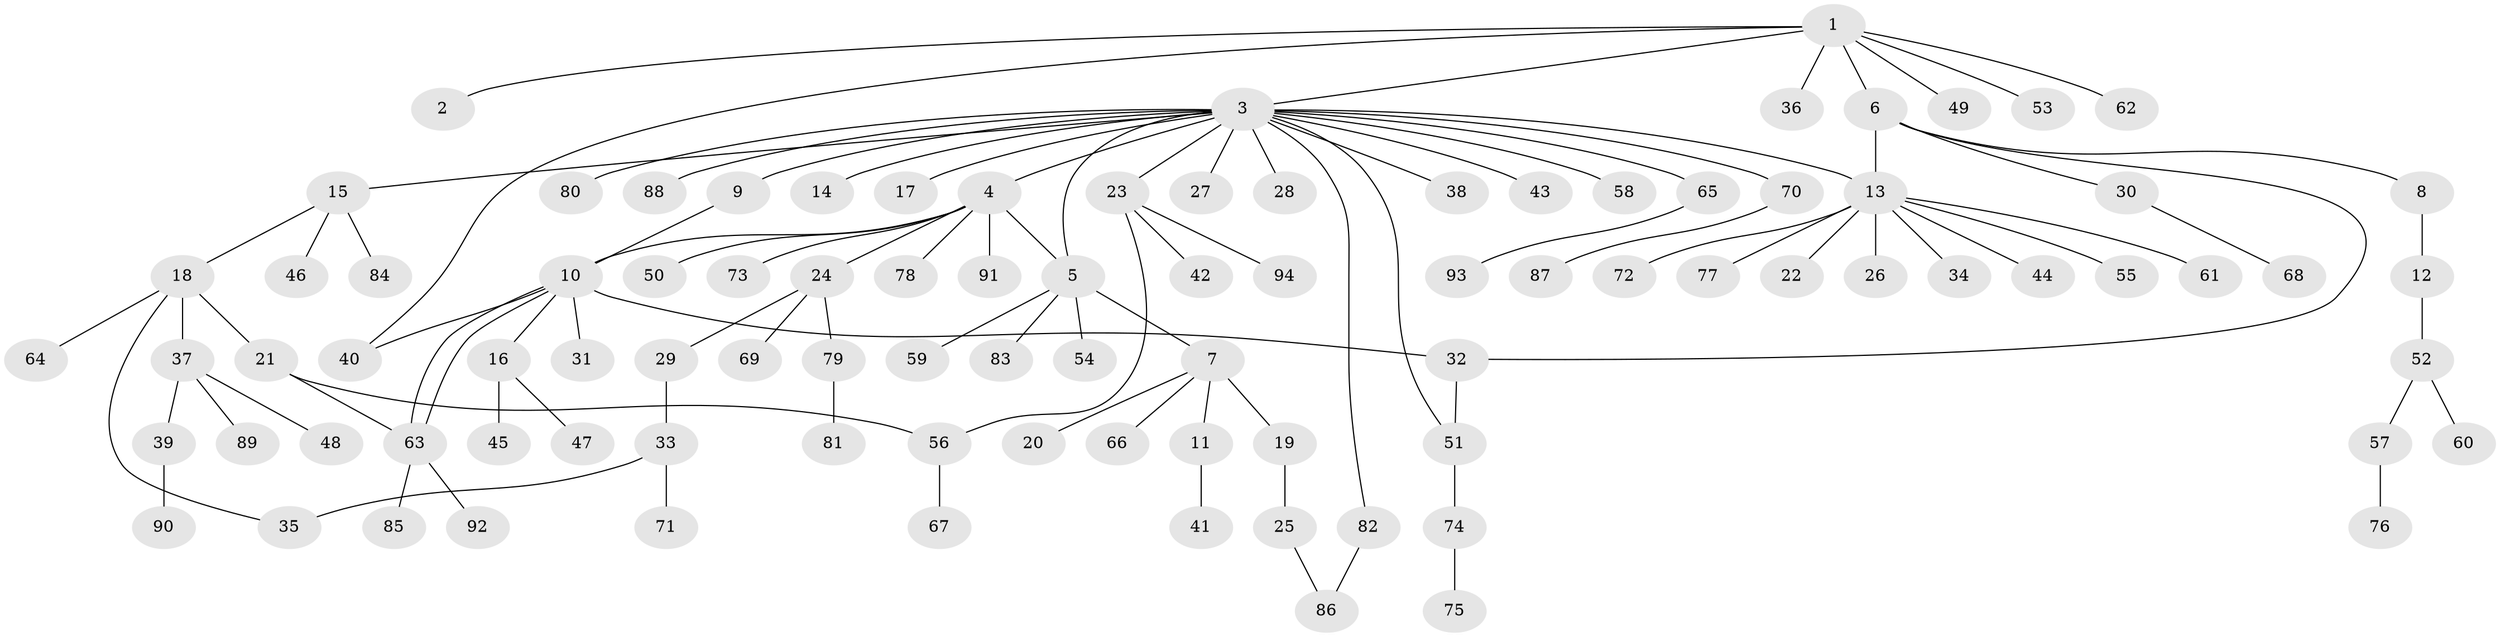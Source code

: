 // Generated by graph-tools (version 1.1) at 2025/26/03/09/25 03:26:05]
// undirected, 94 vertices, 104 edges
graph export_dot {
graph [start="1"]
  node [color=gray90,style=filled];
  1;
  2;
  3;
  4;
  5;
  6;
  7;
  8;
  9;
  10;
  11;
  12;
  13;
  14;
  15;
  16;
  17;
  18;
  19;
  20;
  21;
  22;
  23;
  24;
  25;
  26;
  27;
  28;
  29;
  30;
  31;
  32;
  33;
  34;
  35;
  36;
  37;
  38;
  39;
  40;
  41;
  42;
  43;
  44;
  45;
  46;
  47;
  48;
  49;
  50;
  51;
  52;
  53;
  54;
  55;
  56;
  57;
  58;
  59;
  60;
  61;
  62;
  63;
  64;
  65;
  66;
  67;
  68;
  69;
  70;
  71;
  72;
  73;
  74;
  75;
  76;
  77;
  78;
  79;
  80;
  81;
  82;
  83;
  84;
  85;
  86;
  87;
  88;
  89;
  90;
  91;
  92;
  93;
  94;
  1 -- 2;
  1 -- 3;
  1 -- 6;
  1 -- 36;
  1 -- 40;
  1 -- 49;
  1 -- 53;
  1 -- 62;
  3 -- 4;
  3 -- 5;
  3 -- 9;
  3 -- 13;
  3 -- 14;
  3 -- 15;
  3 -- 17;
  3 -- 23;
  3 -- 27;
  3 -- 28;
  3 -- 38;
  3 -- 43;
  3 -- 51;
  3 -- 58;
  3 -- 65;
  3 -- 70;
  3 -- 80;
  3 -- 82;
  3 -- 88;
  4 -- 5;
  4 -- 10;
  4 -- 24;
  4 -- 50;
  4 -- 73;
  4 -- 78;
  4 -- 91;
  5 -- 7;
  5 -- 54;
  5 -- 59;
  5 -- 83;
  6 -- 8;
  6 -- 13;
  6 -- 30;
  6 -- 32;
  7 -- 11;
  7 -- 19;
  7 -- 20;
  7 -- 66;
  8 -- 12;
  9 -- 10;
  10 -- 16;
  10 -- 31;
  10 -- 32;
  10 -- 40;
  10 -- 63;
  10 -- 63;
  11 -- 41;
  12 -- 52;
  13 -- 22;
  13 -- 26;
  13 -- 34;
  13 -- 44;
  13 -- 55;
  13 -- 61;
  13 -- 72;
  13 -- 77;
  15 -- 18;
  15 -- 46;
  15 -- 84;
  16 -- 45;
  16 -- 47;
  18 -- 21;
  18 -- 35;
  18 -- 37;
  18 -- 64;
  19 -- 25;
  21 -- 56;
  21 -- 63;
  23 -- 42;
  23 -- 56;
  23 -- 94;
  24 -- 29;
  24 -- 69;
  24 -- 79;
  25 -- 86;
  29 -- 33;
  30 -- 68;
  32 -- 51;
  33 -- 35;
  33 -- 71;
  37 -- 39;
  37 -- 48;
  37 -- 89;
  39 -- 90;
  51 -- 74;
  52 -- 57;
  52 -- 60;
  56 -- 67;
  57 -- 76;
  63 -- 85;
  63 -- 92;
  65 -- 93;
  70 -- 87;
  74 -- 75;
  79 -- 81;
  82 -- 86;
}
